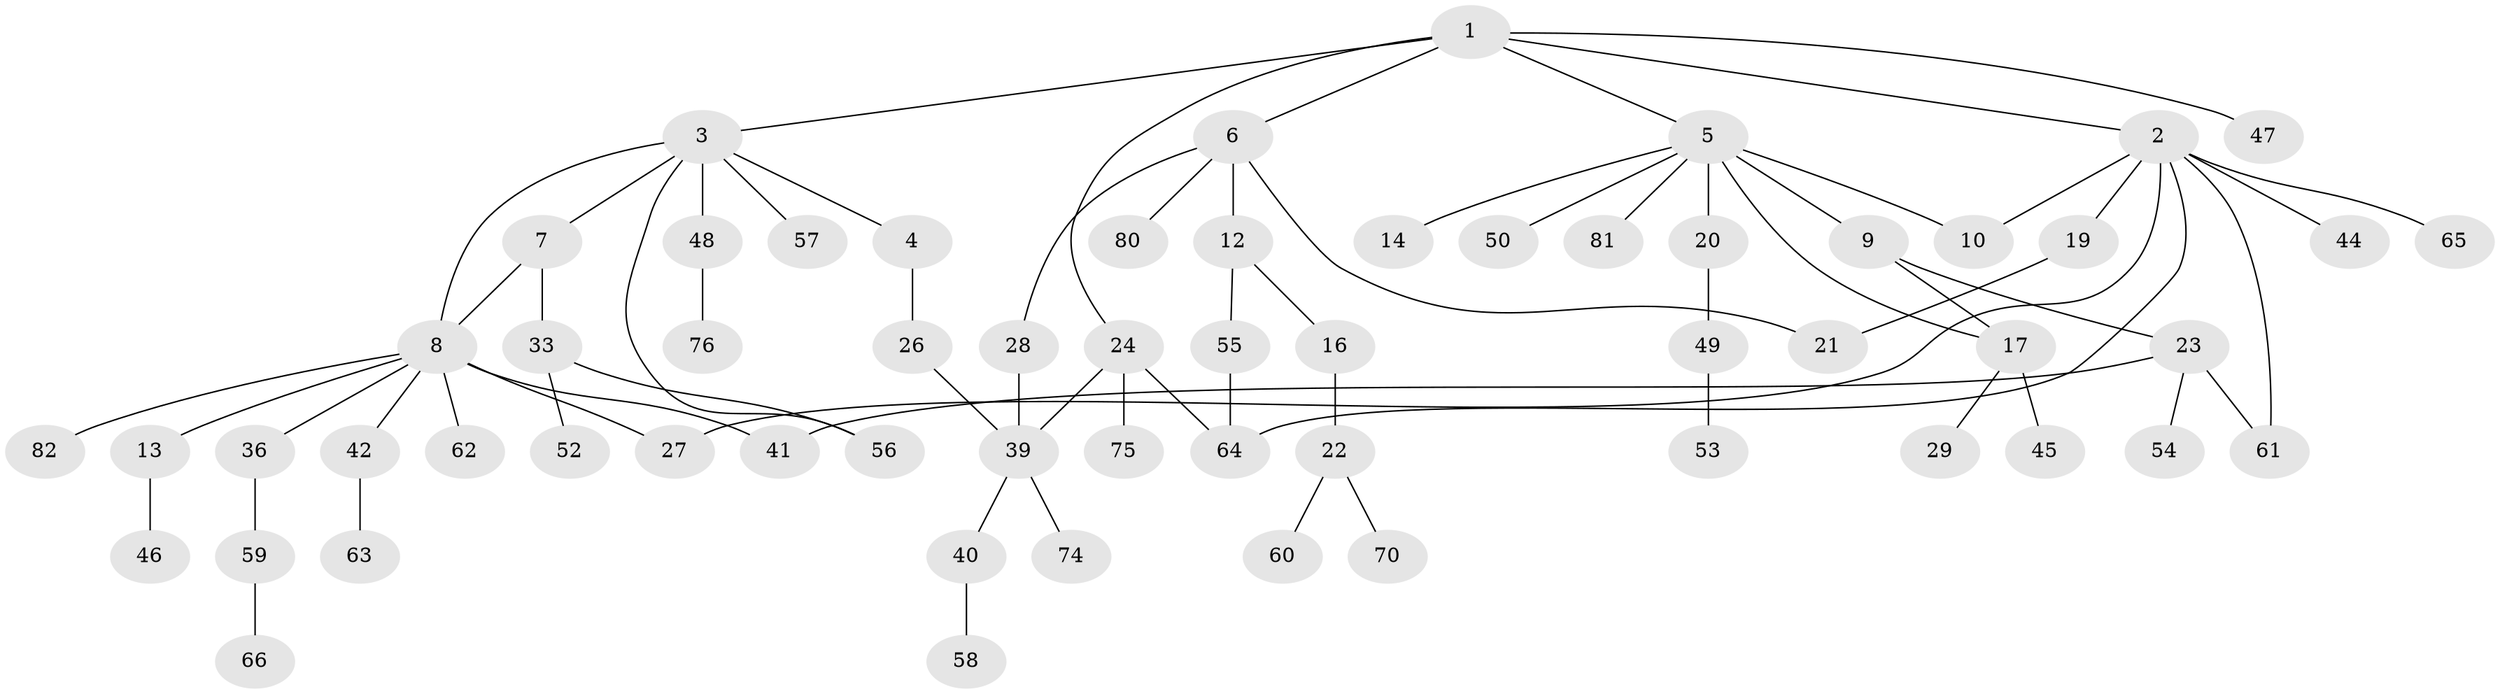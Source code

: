 // original degree distribution, {6: 0.023255813953488372, 8: 0.011627906976744186, 3: 0.1744186046511628, 7: 0.011627906976744186, 5: 0.03488372093023256, 2: 0.3488372093023256, 4: 0.05813953488372093, 1: 0.3372093023255814}
// Generated by graph-tools (version 1.1) at 2025/17/03/04/25 18:17:13]
// undirected, 60 vertices, 71 edges
graph export_dot {
graph [start="1"]
  node [color=gray90,style=filled];
  1;
  2;
  3 [super="+30+37"];
  4 [super="+31"];
  5 [super="+34+15+38"];
  6 [super="+43+11"];
  7;
  8 [super="+25"];
  9;
  10;
  12;
  13;
  14 [super="+78"];
  16;
  17 [super="+18"];
  19;
  20;
  21;
  22;
  23;
  24;
  26;
  27;
  28;
  29;
  33;
  36;
  39 [super="+69"];
  40;
  41;
  42;
  44 [super="+83"];
  45 [super="+51"];
  46;
  47 [super="+72+84"];
  48;
  49 [super="+68"];
  50;
  52;
  53;
  54;
  55;
  56;
  57;
  58;
  59;
  60;
  61 [super="+79"];
  62 [super="+67"];
  63;
  64;
  65;
  66;
  70;
  74;
  75;
  76;
  80;
  81 [super="+85"];
  82;
  1 -- 2;
  1 -- 3;
  1 -- 5;
  1 -- 6;
  1 -- 24;
  1 -- 47;
  2 -- 10;
  2 -- 19;
  2 -- 27;
  2 -- 44;
  2 -- 61;
  2 -- 64;
  2 -- 65;
  3 -- 4;
  3 -- 7;
  3 -- 56;
  3 -- 57;
  3 -- 48;
  3 -- 8;
  4 -- 26;
  5 -- 9;
  5 -- 14;
  5 -- 20;
  5 -- 50;
  5 -- 17 [weight=2];
  5 -- 10;
  5 -- 81;
  6 -- 21;
  6 -- 28;
  6 -- 80;
  6 -- 12;
  7 -- 8;
  7 -- 33;
  8 -- 13;
  8 -- 42;
  8 -- 41;
  8 -- 82;
  8 -- 36;
  8 -- 27;
  8 -- 62;
  9 -- 17;
  9 -- 23;
  12 -- 16;
  12 -- 55;
  13 -- 46;
  16 -- 22;
  17 -- 29;
  17 -- 45;
  19 -- 21;
  20 -- 49;
  22 -- 60;
  22 -- 70;
  23 -- 41;
  23 -- 54;
  23 -- 61;
  24 -- 75;
  24 -- 64;
  24 -- 39;
  26 -- 39;
  28 -- 39;
  33 -- 52;
  33 -- 56;
  36 -- 59;
  39 -- 40;
  39 -- 74;
  40 -- 58;
  42 -- 63;
  48 -- 76;
  49 -- 53;
  55 -- 64;
  59 -- 66;
}
